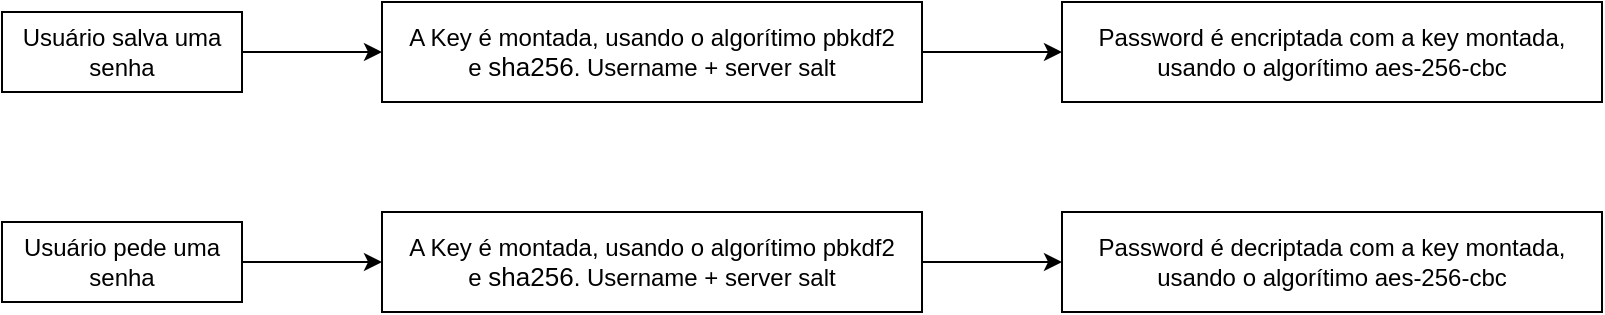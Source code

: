 <mxfile>
    <diagram id="Oa_rhLPEikdvsAFEjjor" name="Page">
        <mxGraphModel dx="1118" dy="483" grid="1" gridSize="10" guides="1" tooltips="1" connect="1" arrows="1" fold="1" page="1" pageScale="1" pageWidth="880" pageHeight="300" math="0" shadow="0">
            <root>
                <mxCell id="0"/>
                <mxCell id="1" parent="0"/>
                <mxCell id="BZfjd2AfFlW9gnJilwoc-425" value="" style="edgeStyle=orthogonalEdgeStyle;rounded=0;orthogonalLoop=1;jettySize=auto;html=1;" parent="1" source="BZfjd2AfFlW9gnJilwoc-423" target="BZfjd2AfFlW9gnJilwoc-424" edge="1">
                    <mxGeometry relative="1" as="geometry"/>
                </mxCell>
                <mxCell id="BZfjd2AfFlW9gnJilwoc-423" value="Usuário salva uma senha" style="rounded=0;whiteSpace=wrap;html=1;" parent="1" vertex="1">
                    <mxGeometry x="40" y="80" width="120" height="40" as="geometry"/>
                </mxCell>
                <mxCell id="BZfjd2AfFlW9gnJilwoc-427" value="" style="edgeStyle=orthogonalEdgeStyle;rounded=0;orthogonalLoop=1;jettySize=auto;html=1;" parent="1" source="BZfjd2AfFlW9gnJilwoc-424" target="BZfjd2AfFlW9gnJilwoc-426" edge="1">
                    <mxGeometry relative="1" as="geometry"/>
                </mxCell>
                <mxCell id="BZfjd2AfFlW9gnJilwoc-424" value="A Key é montada, usando o algorítimo pbkdf2 e&amp;nbsp;&lt;span style=&quot;background-color: transparent ; font-family: inherit ; font-style: inherit ; font-weight: inherit ; font-size: 13px ; text-align: left&quot;&gt;sha256&lt;/span&gt;&lt;span&gt;. Username + server salt&lt;/span&gt;" style="rounded=0;whiteSpace=wrap;html=1;" parent="1" vertex="1">
                    <mxGeometry x="230" y="75" width="270" height="50" as="geometry"/>
                </mxCell>
                <mxCell id="BZfjd2AfFlW9gnJilwoc-426" value="Password é encriptada com a key montada, usando o algorítimo aes-256-cbc" style="rounded=0;whiteSpace=wrap;html=1;" parent="1" vertex="1">
                    <mxGeometry x="570" y="75" width="270" height="50" as="geometry"/>
                </mxCell>
                <mxCell id="5" value="" style="edgeStyle=orthogonalEdgeStyle;rounded=0;orthogonalLoop=1;jettySize=auto;html=1;" edge="1" parent="1" source="2" target="3">
                    <mxGeometry relative="1" as="geometry"/>
                </mxCell>
                <mxCell id="2" value="Usuário pede uma senha" style="rounded=0;whiteSpace=wrap;html=1;" parent="1" vertex="1">
                    <mxGeometry x="40" y="185" width="120" height="40" as="geometry"/>
                </mxCell>
                <mxCell id="6" value="" style="edgeStyle=orthogonalEdgeStyle;rounded=0;orthogonalLoop=1;jettySize=auto;html=1;" edge="1" parent="1" source="3" target="4">
                    <mxGeometry relative="1" as="geometry"/>
                </mxCell>
                <mxCell id="3" value="A Key é montada, usando o algorítimo pbkdf2 e&amp;nbsp;&lt;span style=&quot;background-color: transparent ; font-family: inherit ; font-style: inherit ; font-weight: inherit ; font-size: 13px ; text-align: left&quot;&gt;sha256&lt;/span&gt;&lt;span&gt;. Username + server salt&lt;/span&gt;" style="rounded=0;whiteSpace=wrap;html=1;" parent="1" vertex="1">
                    <mxGeometry x="230" y="180" width="270" height="50" as="geometry"/>
                </mxCell>
                <mxCell id="4" value="Password é decriptada com a key montada, usando o algorítimo aes-256-cbc" style="rounded=0;whiteSpace=wrap;html=1;" parent="1" vertex="1">
                    <mxGeometry x="570" y="180" width="270" height="50" as="geometry"/>
                </mxCell>
            </root>
        </mxGraphModel>
    </diagram>
</mxfile>